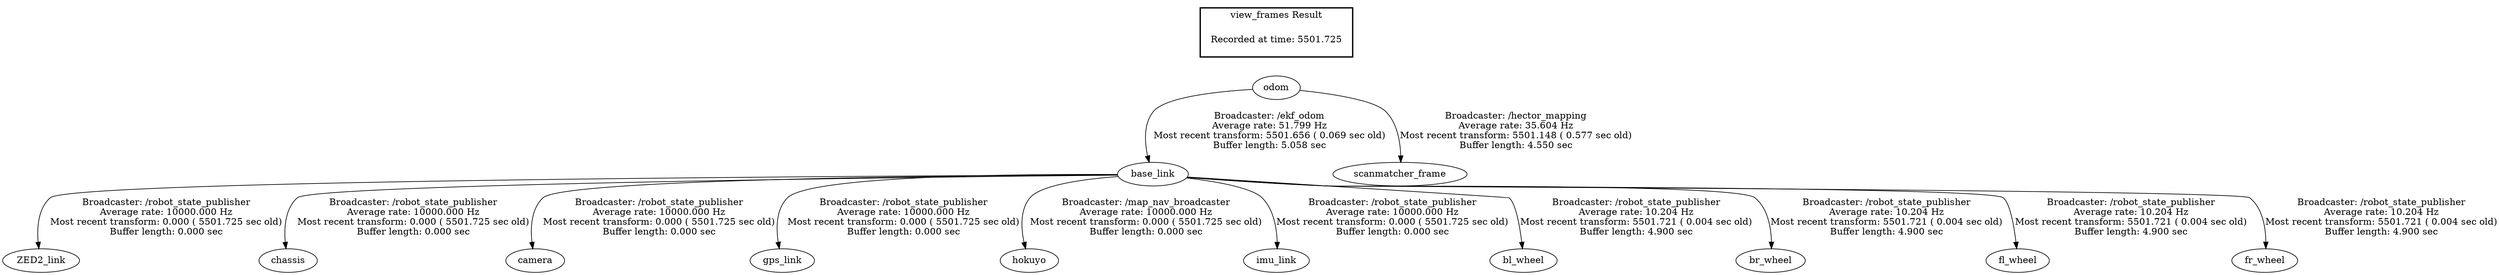 digraph G {
"base_link" -> "ZED2_link"[label="Broadcaster: /robot_state_publisher\nAverage rate: 10000.000 Hz\nMost recent transform: 0.000 ( 5501.725 sec old)\nBuffer length: 0.000 sec\n"];
"odom" -> "base_link"[label="Broadcaster: /ekf_odom\nAverage rate: 51.799 Hz\nMost recent transform: 5501.656 ( 0.069 sec old)\nBuffer length: 5.058 sec\n"];
"base_link" -> "chassis"[label="Broadcaster: /robot_state_publisher\nAverage rate: 10000.000 Hz\nMost recent transform: 0.000 ( 5501.725 sec old)\nBuffer length: 0.000 sec\n"];
"base_link" -> "camera"[label="Broadcaster: /robot_state_publisher\nAverage rate: 10000.000 Hz\nMost recent transform: 0.000 ( 5501.725 sec old)\nBuffer length: 0.000 sec\n"];
"base_link" -> "gps_link"[label="Broadcaster: /robot_state_publisher\nAverage rate: 10000.000 Hz\nMost recent transform: 0.000 ( 5501.725 sec old)\nBuffer length: 0.000 sec\n"];
"base_link" -> "hokuyo"[label="Broadcaster: /map_nav_broadcaster\nAverage rate: 10000.000 Hz\nMost recent transform: 0.000 ( 5501.725 sec old)\nBuffer length: 0.000 sec\n"];
"base_link" -> "imu_link"[label="Broadcaster: /robot_state_publisher\nAverage rate: 10000.000 Hz\nMost recent transform: 0.000 ( 5501.725 sec old)\nBuffer length: 0.000 sec\n"];
"odom" -> "scanmatcher_frame"[label="Broadcaster: /hector_mapping\nAverage rate: 35.604 Hz\nMost recent transform: 5501.148 ( 0.577 sec old)\nBuffer length: 4.550 sec\n"];
"base_link" -> "bl_wheel"[label="Broadcaster: /robot_state_publisher\nAverage rate: 10.204 Hz\nMost recent transform: 5501.721 ( 0.004 sec old)\nBuffer length: 4.900 sec\n"];
"base_link" -> "br_wheel"[label="Broadcaster: /robot_state_publisher\nAverage rate: 10.204 Hz\nMost recent transform: 5501.721 ( 0.004 sec old)\nBuffer length: 4.900 sec\n"];
"base_link" -> "fl_wheel"[label="Broadcaster: /robot_state_publisher\nAverage rate: 10.204 Hz\nMost recent transform: 5501.721 ( 0.004 sec old)\nBuffer length: 4.900 sec\n"];
"base_link" -> "fr_wheel"[label="Broadcaster: /robot_state_publisher\nAverage rate: 10.204 Hz\nMost recent transform: 5501.721 ( 0.004 sec old)\nBuffer length: 4.900 sec\n"];
edge [style=invis];
 subgraph cluster_legend { style=bold; color=black; label ="view_frames Result";
"Recorded at time: 5501.725"[ shape=plaintext ] ;
 }->"odom";
}
